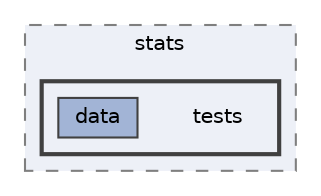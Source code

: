 digraph "/home/jam/Research/IRES-2025/dev/src/llm-scripts/testing/hypothesis-testing/hyp-env/lib/python3.12/site-packages/scipy/stats/tests"
{
 // LATEX_PDF_SIZE
  bgcolor="transparent";
  edge [fontname=Helvetica,fontsize=10,labelfontname=Helvetica,labelfontsize=10];
  node [fontname=Helvetica,fontsize=10,shape=box,height=0.2,width=0.4];
  compound=true
  subgraph clusterdir_49a4d825d310769c20c5bbd05c58f3ef {
    graph [ bgcolor="#edf0f7", pencolor="grey50", label="stats", fontname=Helvetica,fontsize=10 style="filled,dashed", URL="dir_49a4d825d310769c20c5bbd05c58f3ef.html",tooltip=""]
  subgraph clusterdir_8618931864598e0c47ee63b6d83796dc {
    graph [ bgcolor="#edf0f7", pencolor="grey25", label="", fontname=Helvetica,fontsize=10 style="filled,bold", URL="dir_8618931864598e0c47ee63b6d83796dc.html",tooltip=""]
    dir_8618931864598e0c47ee63b6d83796dc [shape=plaintext, label="tests"];
  dir_4e2824f9d308415957ab6bce42dcb4b1 [label="data", fillcolor="#a2b4d6", color="grey25", style="filled", URL="dir_4e2824f9d308415957ab6bce42dcb4b1.html",tooltip=""];
  }
  }
}
